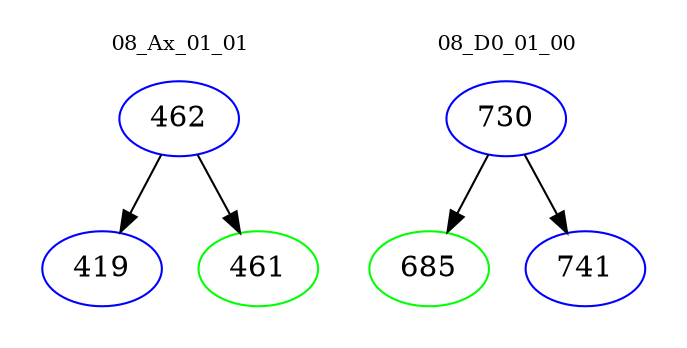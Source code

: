 digraph{
subgraph cluster_0 {
color = white
label = "08_Ax_01_01";
fontsize=10;
T0_462 [label="462", color="blue"]
T0_462 -> T0_419 [color="black"]
T0_419 [label="419", color="blue"]
T0_462 -> T0_461 [color="black"]
T0_461 [label="461", color="green"]
}
subgraph cluster_1 {
color = white
label = "08_D0_01_00";
fontsize=10;
T1_730 [label="730", color="blue"]
T1_730 -> T1_685 [color="black"]
T1_685 [label="685", color="green"]
T1_730 -> T1_741 [color="black"]
T1_741 [label="741", color="blue"]
}
}

